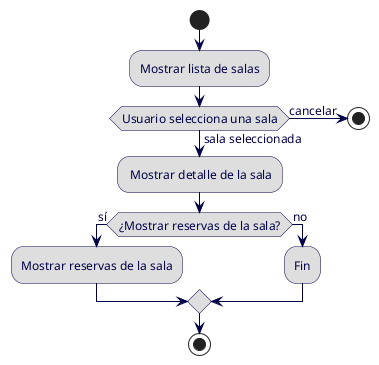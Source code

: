 ' Todos los usuarios podran ver las salas y el detalle de 
' cada una (que incluira las reservas de dicha sala).

@startuml req3


skinparam {
    ArrowColor 010047
    BorderColor 010047
    ActivityBackgroundColor dedede
    ActivityBorderColor 010047
    ActivityFontColor 010047
    ActivityFontSize 12
    ArrowFontColor 010047
    ArrowFontSize 12
}

skinparam shadowing false

start
:Mostrar lista de salas;
if (Usuario selecciona una sala) then (sala seleccionada)
    - Mostrar detalle de la sala
    if (¿Mostrar reservas de la sala?) then (sí)
        -Mostrar reservas de la sala
    else (no)
        -Fin
    endif
else (cancelar)
    stop
endif
stop

@enduml


